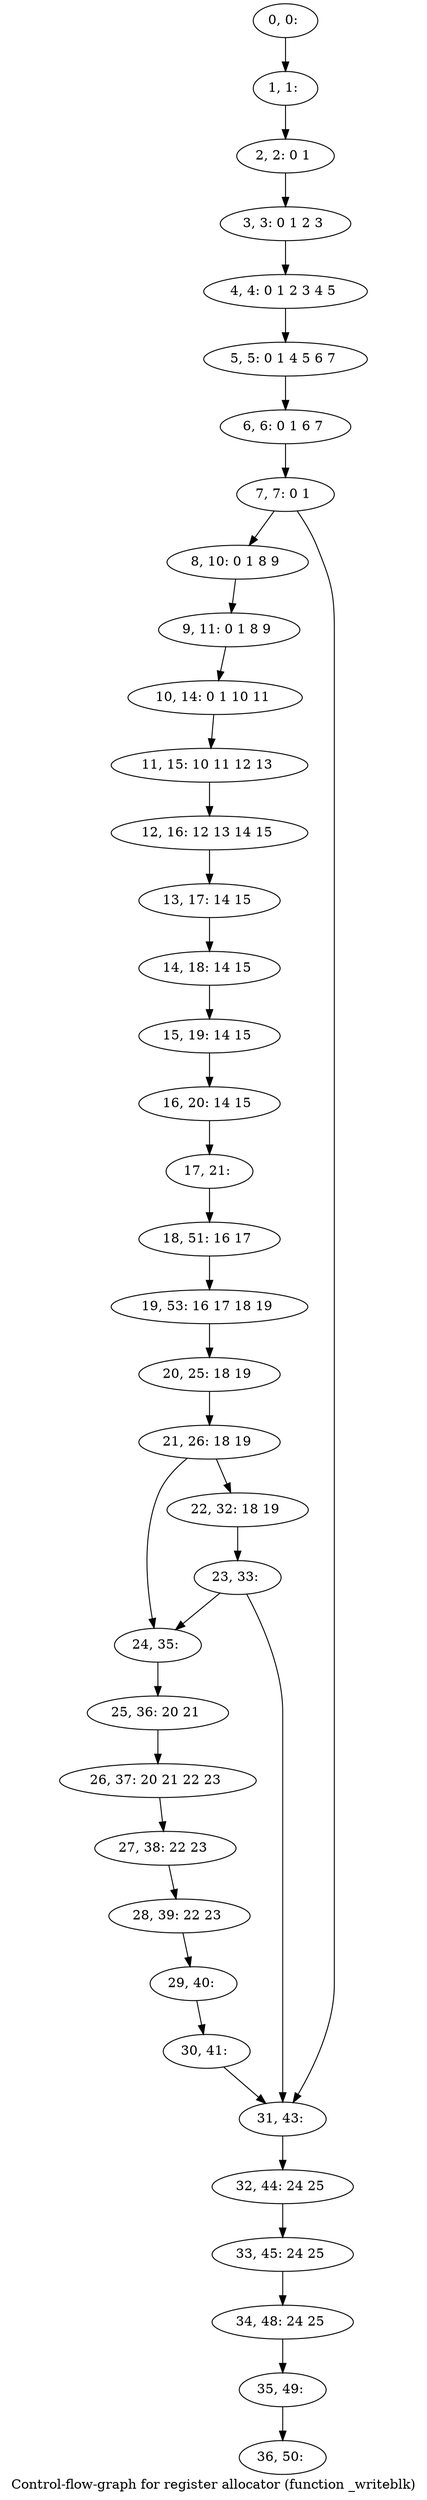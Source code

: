 digraph G {
graph [label="Control-flow-graph for register allocator (function _writeblk)"]
0[label="0, 0: "];
1[label="1, 1: "];
2[label="2, 2: 0 1 "];
3[label="3, 3: 0 1 2 3 "];
4[label="4, 4: 0 1 2 3 4 5 "];
5[label="5, 5: 0 1 4 5 6 7 "];
6[label="6, 6: 0 1 6 7 "];
7[label="7, 7: 0 1 "];
8[label="8, 10: 0 1 8 9 "];
9[label="9, 11: 0 1 8 9 "];
10[label="10, 14: 0 1 10 11 "];
11[label="11, 15: 10 11 12 13 "];
12[label="12, 16: 12 13 14 15 "];
13[label="13, 17: 14 15 "];
14[label="14, 18: 14 15 "];
15[label="15, 19: 14 15 "];
16[label="16, 20: 14 15 "];
17[label="17, 21: "];
18[label="18, 51: 16 17 "];
19[label="19, 53: 16 17 18 19 "];
20[label="20, 25: 18 19 "];
21[label="21, 26: 18 19 "];
22[label="22, 32: 18 19 "];
23[label="23, 33: "];
24[label="24, 35: "];
25[label="25, 36: 20 21 "];
26[label="26, 37: 20 21 22 23 "];
27[label="27, 38: 22 23 "];
28[label="28, 39: 22 23 "];
29[label="29, 40: "];
30[label="30, 41: "];
31[label="31, 43: "];
32[label="32, 44: 24 25 "];
33[label="33, 45: 24 25 "];
34[label="34, 48: 24 25 "];
35[label="35, 49: "];
36[label="36, 50: "];
0->1 ;
1->2 ;
2->3 ;
3->4 ;
4->5 ;
5->6 ;
6->7 ;
7->8 ;
7->31 ;
8->9 ;
9->10 ;
10->11 ;
11->12 ;
12->13 ;
13->14 ;
14->15 ;
15->16 ;
16->17 ;
17->18 ;
18->19 ;
19->20 ;
20->21 ;
21->22 ;
21->24 ;
22->23 ;
23->24 ;
23->31 ;
24->25 ;
25->26 ;
26->27 ;
27->28 ;
28->29 ;
29->30 ;
30->31 ;
31->32 ;
32->33 ;
33->34 ;
34->35 ;
35->36 ;
}
